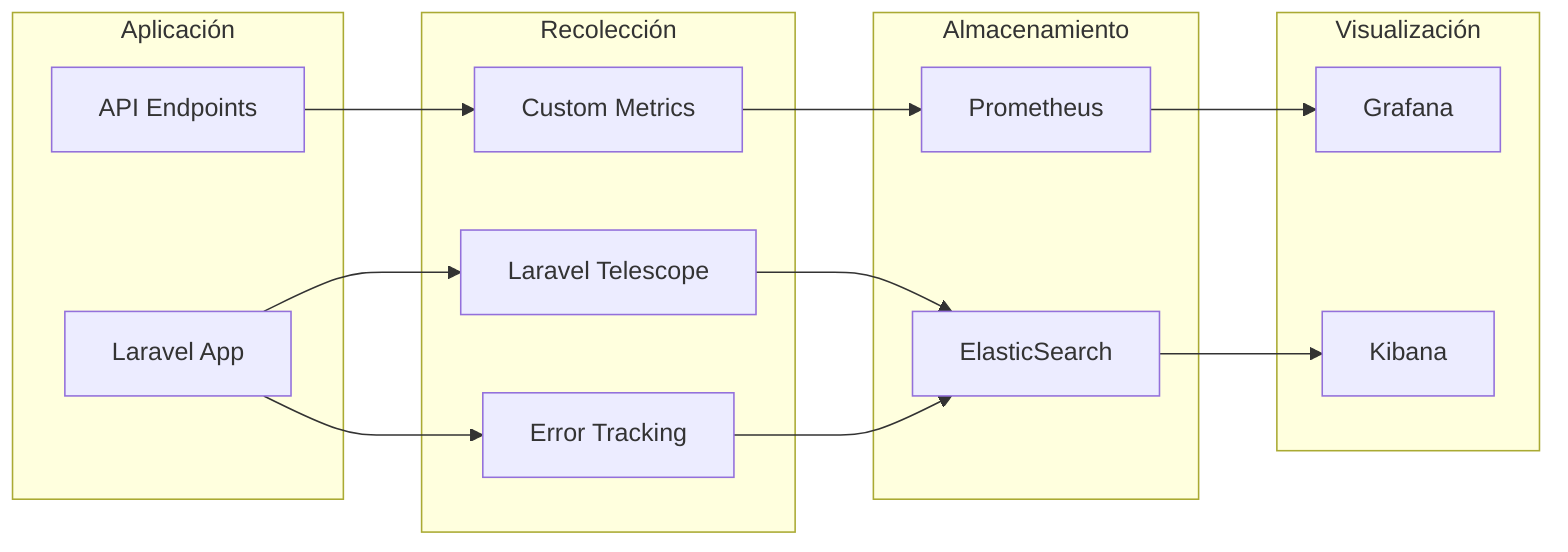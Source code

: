 graph LR
    subgraph "Aplicación"
        A[Laravel App]
        B[API Endpoints]
    end

    subgraph "Recolección"
        C[Laravel Telescope]
        D[Custom Metrics]
        E[Error Tracking]
    end

    subgraph "Almacenamiento"
        F[Prometheus]
        G[ElasticSearch]
    end

    subgraph "Visualización"
        H[Grafana]
        I[Kibana]
    end

    A --> C
    B --> D
    A --> E

    C --> G
    D --> F
    E --> G

    F --> H
    G --> I